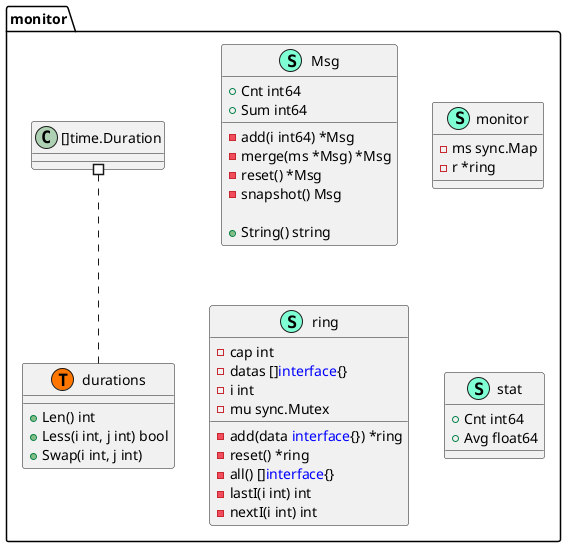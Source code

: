 @startuml
namespace monitor {
    class Msg << (S,Aquamarine) >> {
        + Cnt int64
        + Sum int64

        - add(i int64) *Msg
        - merge(ms *Msg) *Msg
        - reset() *Msg
        - snapshot() Msg

        + String() string

    }
    class durations << (S,Aquamarine) >> {
        + Len() int
        + Less(i int, j int) bool
        + Swap(i int, j int) 

    }
    class monitor << (S,Aquamarine) >> {
        - ms sync.Map
        - r *ring

    }
    class monitor.durations << (T, #FF7700) >>  {
    }
    class ring << (S,Aquamarine) >> {
        - cap int
        - datas []<font color=blue>interface</font>{}
        - i int
        - mu sync.Mutex

        - add(data <font color=blue>interface</font>{}) *ring
        - reset() *ring
        - all() []<font color=blue>interface</font>{}
        - lastI(i int) int
        - nextI(i int) int

    }
    class stat << (S,Aquamarine) >> {
        + Cnt int64
        + Avg float64

    }
    class "[]time.Duration" as timeDuration {
        'This class was created so that we can correctly have an alias pointing to this name. Since it contains dots that can break namespaces
    }
}


"monitor.timeDuration" #.. "monitor.durations"
@enduml
